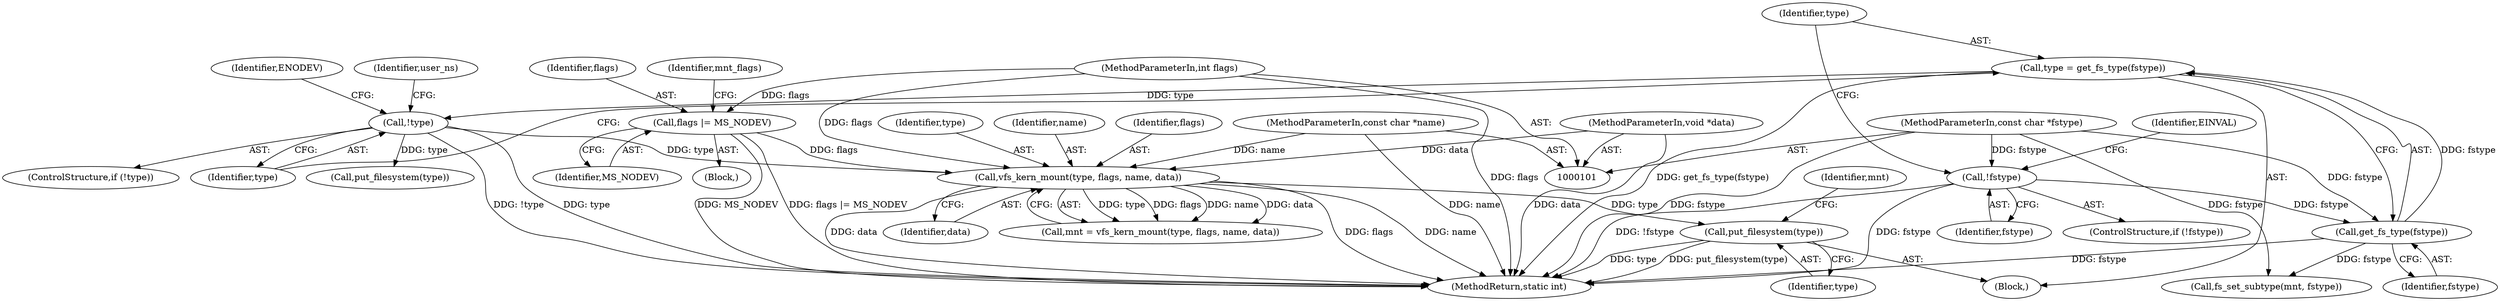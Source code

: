 digraph "0_linux_9566d6742852c527bf5af38af5cbb878dad75705_0@API" {
"1000202" [label="(Call,put_filesystem(type))"];
"1000175" [label="(Call,vfs_kern_mount(type, flags, name, data))"];
"1000133" [label="(Call,!type)"];
"1000128" [label="(Call,type = get_fs_type(fstype))"];
"1000130" [label="(Call,get_fs_type(fstype))"];
"1000123" [label="(Call,!fstype)"];
"1000103" [label="(MethodParameterIn,const char *fstype)"];
"1000165" [label="(Call,flags |= MS_NODEV)"];
"1000104" [label="(MethodParameterIn,int flags)"];
"1000106" [label="(MethodParameterIn,const char *name)"];
"1000107" [label="(MethodParameterIn,void *data)"];
"1000128" [label="(Call,type = get_fs_type(fstype))"];
"1000175" [label="(Call,vfs_kern_mount(type, flags, name, data))"];
"1000176" [label="(Identifier,type)"];
"1000203" [label="(Identifier,type)"];
"1000122" [label="(ControlStructure,if (!fstype))"];
"1000169" [label="(Identifier,mnt_flags)"];
"1000179" [label="(Identifier,data)"];
"1000108" [label="(Block,)"];
"1000206" [label="(Identifier,mnt)"];
"1000166" [label="(Identifier,flags)"];
"1000152" [label="(Call,put_filesystem(type))"];
"1000140" [label="(Identifier,user_ns)"];
"1000202" [label="(Call,put_filesystem(type))"];
"1000178" [label="(Identifier,name)"];
"1000177" [label="(Identifier,flags)"];
"1000104" [label="(MethodParameterIn,int flags)"];
"1000131" [label="(Identifier,fstype)"];
"1000107" [label="(MethodParameterIn,void *data)"];
"1000137" [label="(Identifier,ENODEV)"];
"1000173" [label="(Call,mnt = vfs_kern_mount(type, flags, name, data))"];
"1000164" [label="(Block,)"];
"1000132" [label="(ControlStructure,if (!type))"];
"1000127" [label="(Identifier,EINVAL)"];
"1000165" [label="(Call,flags |= MS_NODEV)"];
"1000199" [label="(Call,fs_set_subtype(mnt, fstype))"];
"1000106" [label="(MethodParameterIn,const char *name)"];
"1000123" [label="(Call,!fstype)"];
"1000133" [label="(Call,!type)"];
"1000223" [label="(MethodReturn,static int)"];
"1000130" [label="(Call,get_fs_type(fstype))"];
"1000103" [label="(MethodParameterIn,const char *fstype)"];
"1000129" [label="(Identifier,type)"];
"1000124" [label="(Identifier,fstype)"];
"1000134" [label="(Identifier,type)"];
"1000167" [label="(Identifier,MS_NODEV)"];
"1000202" -> "1000108"  [label="AST: "];
"1000202" -> "1000203"  [label="CFG: "];
"1000203" -> "1000202"  [label="AST: "];
"1000206" -> "1000202"  [label="CFG: "];
"1000202" -> "1000223"  [label="DDG: type"];
"1000202" -> "1000223"  [label="DDG: put_filesystem(type)"];
"1000175" -> "1000202"  [label="DDG: type"];
"1000175" -> "1000173"  [label="AST: "];
"1000175" -> "1000179"  [label="CFG: "];
"1000176" -> "1000175"  [label="AST: "];
"1000177" -> "1000175"  [label="AST: "];
"1000178" -> "1000175"  [label="AST: "];
"1000179" -> "1000175"  [label="AST: "];
"1000173" -> "1000175"  [label="CFG: "];
"1000175" -> "1000223"  [label="DDG: name"];
"1000175" -> "1000223"  [label="DDG: data"];
"1000175" -> "1000223"  [label="DDG: flags"];
"1000175" -> "1000173"  [label="DDG: type"];
"1000175" -> "1000173"  [label="DDG: flags"];
"1000175" -> "1000173"  [label="DDG: name"];
"1000175" -> "1000173"  [label="DDG: data"];
"1000133" -> "1000175"  [label="DDG: type"];
"1000165" -> "1000175"  [label="DDG: flags"];
"1000104" -> "1000175"  [label="DDG: flags"];
"1000106" -> "1000175"  [label="DDG: name"];
"1000107" -> "1000175"  [label="DDG: data"];
"1000133" -> "1000132"  [label="AST: "];
"1000133" -> "1000134"  [label="CFG: "];
"1000134" -> "1000133"  [label="AST: "];
"1000137" -> "1000133"  [label="CFG: "];
"1000140" -> "1000133"  [label="CFG: "];
"1000133" -> "1000223"  [label="DDG: type"];
"1000133" -> "1000223"  [label="DDG: !type"];
"1000128" -> "1000133"  [label="DDG: type"];
"1000133" -> "1000152"  [label="DDG: type"];
"1000128" -> "1000108"  [label="AST: "];
"1000128" -> "1000130"  [label="CFG: "];
"1000129" -> "1000128"  [label="AST: "];
"1000130" -> "1000128"  [label="AST: "];
"1000134" -> "1000128"  [label="CFG: "];
"1000128" -> "1000223"  [label="DDG: get_fs_type(fstype)"];
"1000130" -> "1000128"  [label="DDG: fstype"];
"1000130" -> "1000131"  [label="CFG: "];
"1000131" -> "1000130"  [label="AST: "];
"1000130" -> "1000223"  [label="DDG: fstype"];
"1000123" -> "1000130"  [label="DDG: fstype"];
"1000103" -> "1000130"  [label="DDG: fstype"];
"1000130" -> "1000199"  [label="DDG: fstype"];
"1000123" -> "1000122"  [label="AST: "];
"1000123" -> "1000124"  [label="CFG: "];
"1000124" -> "1000123"  [label="AST: "];
"1000127" -> "1000123"  [label="CFG: "];
"1000129" -> "1000123"  [label="CFG: "];
"1000123" -> "1000223"  [label="DDG: !fstype"];
"1000123" -> "1000223"  [label="DDG: fstype"];
"1000103" -> "1000123"  [label="DDG: fstype"];
"1000103" -> "1000101"  [label="AST: "];
"1000103" -> "1000223"  [label="DDG: fstype"];
"1000103" -> "1000199"  [label="DDG: fstype"];
"1000165" -> "1000164"  [label="AST: "];
"1000165" -> "1000167"  [label="CFG: "];
"1000166" -> "1000165"  [label="AST: "];
"1000167" -> "1000165"  [label="AST: "];
"1000169" -> "1000165"  [label="CFG: "];
"1000165" -> "1000223"  [label="DDG: MS_NODEV"];
"1000165" -> "1000223"  [label="DDG: flags |= MS_NODEV"];
"1000104" -> "1000165"  [label="DDG: flags"];
"1000104" -> "1000101"  [label="AST: "];
"1000104" -> "1000223"  [label="DDG: flags"];
"1000106" -> "1000101"  [label="AST: "];
"1000106" -> "1000223"  [label="DDG: name"];
"1000107" -> "1000101"  [label="AST: "];
"1000107" -> "1000223"  [label="DDG: data"];
}
